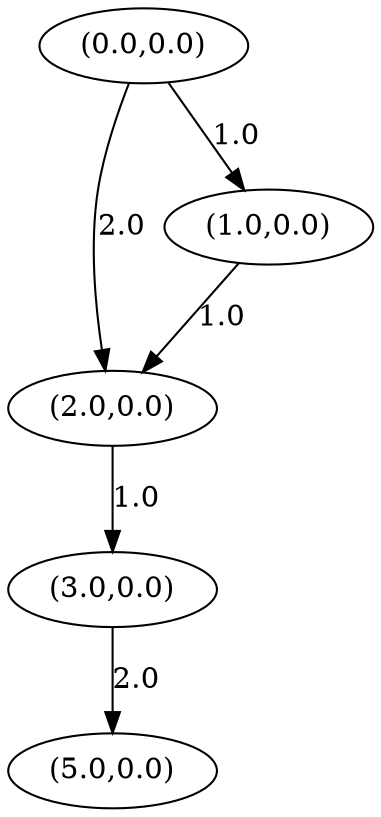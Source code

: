 digraph genegraph {
node0[pos="0.0,0.0", label="(0.0,0.0)", pin=true]
node1[pos="1.0,0.0", label="(3.0,0.0)", pin=true]
node2[pos="0.6666666666666666,0.0", label="(2.0,0.0)", pin=true]
node3[pos="0.3333333333333333,0.0", label="(1.0,0.0)", pin=true]
node0 -> node2[label="2.0"]
node0 -> node3[label="1.0"]
node4[pos="1.6666666666666667,0.0", label="(5.0,0.0)", pin=true]
node1 -> node4[label="2.0"]
node2 -> node1[label="1.0"]
node3 -> node2[label="1.0"]
}